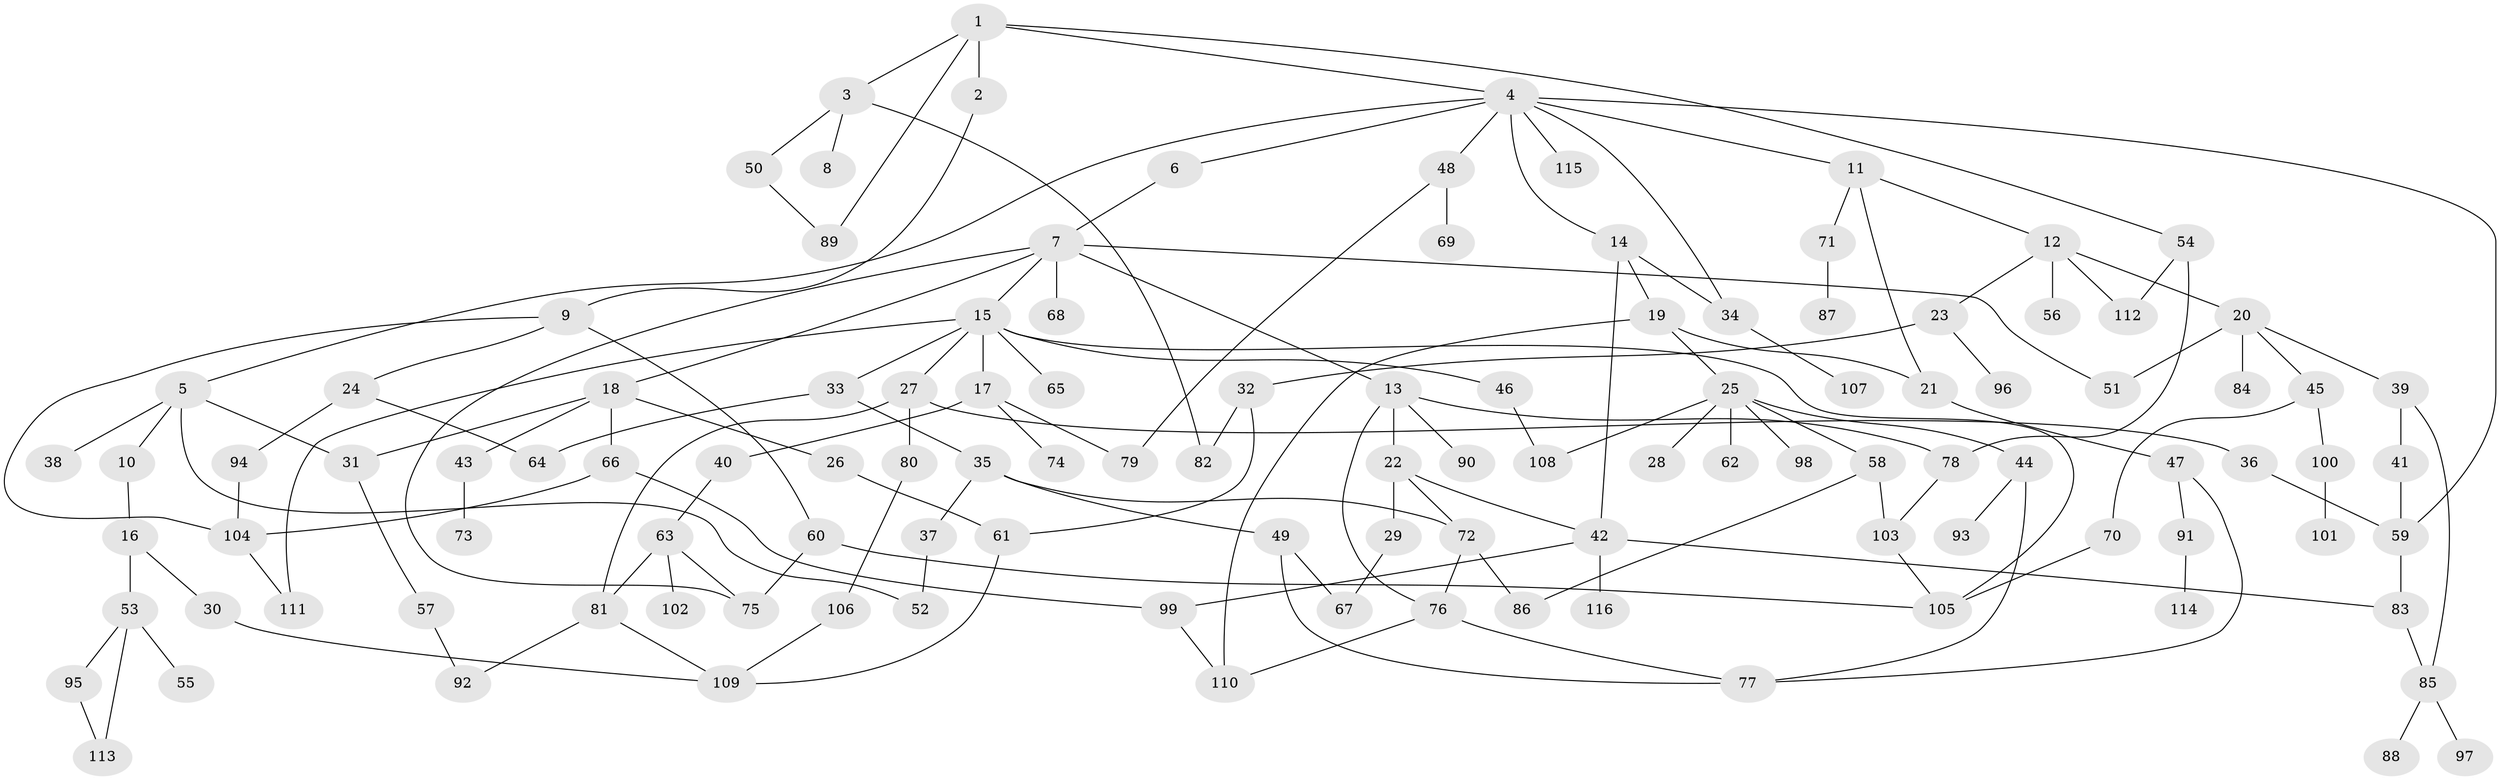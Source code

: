 // Generated by graph-tools (version 1.1) at 2025/10/02/27/25 16:10:54]
// undirected, 116 vertices, 158 edges
graph export_dot {
graph [start="1"]
  node [color=gray90,style=filled];
  1;
  2;
  3;
  4;
  5;
  6;
  7;
  8;
  9;
  10;
  11;
  12;
  13;
  14;
  15;
  16;
  17;
  18;
  19;
  20;
  21;
  22;
  23;
  24;
  25;
  26;
  27;
  28;
  29;
  30;
  31;
  32;
  33;
  34;
  35;
  36;
  37;
  38;
  39;
  40;
  41;
  42;
  43;
  44;
  45;
  46;
  47;
  48;
  49;
  50;
  51;
  52;
  53;
  54;
  55;
  56;
  57;
  58;
  59;
  60;
  61;
  62;
  63;
  64;
  65;
  66;
  67;
  68;
  69;
  70;
  71;
  72;
  73;
  74;
  75;
  76;
  77;
  78;
  79;
  80;
  81;
  82;
  83;
  84;
  85;
  86;
  87;
  88;
  89;
  90;
  91;
  92;
  93;
  94;
  95;
  96;
  97;
  98;
  99;
  100;
  101;
  102;
  103;
  104;
  105;
  106;
  107;
  108;
  109;
  110;
  111;
  112;
  113;
  114;
  115;
  116;
  1 -- 2;
  1 -- 3;
  1 -- 4;
  1 -- 54;
  1 -- 89;
  2 -- 9;
  3 -- 8;
  3 -- 50;
  3 -- 82;
  4 -- 5;
  4 -- 6;
  4 -- 11;
  4 -- 14;
  4 -- 48;
  4 -- 115;
  4 -- 34;
  4 -- 59;
  5 -- 10;
  5 -- 31;
  5 -- 38;
  5 -- 52;
  6 -- 7;
  7 -- 13;
  7 -- 15;
  7 -- 18;
  7 -- 51;
  7 -- 68;
  7 -- 75;
  9 -- 24;
  9 -- 60;
  9 -- 104;
  10 -- 16;
  11 -- 12;
  11 -- 21;
  11 -- 71;
  12 -- 20;
  12 -- 23;
  12 -- 56;
  12 -- 112;
  13 -- 22;
  13 -- 78;
  13 -- 90;
  13 -- 76;
  14 -- 19;
  14 -- 34;
  14 -- 42;
  15 -- 17;
  15 -- 27;
  15 -- 33;
  15 -- 46;
  15 -- 65;
  15 -- 111;
  15 -- 105;
  16 -- 30;
  16 -- 53;
  17 -- 40;
  17 -- 74;
  17 -- 79;
  18 -- 26;
  18 -- 43;
  18 -- 66;
  18 -- 31;
  19 -- 25;
  19 -- 21;
  19 -- 110;
  20 -- 39;
  20 -- 45;
  20 -- 84;
  20 -- 51;
  21 -- 47;
  22 -- 29;
  22 -- 72;
  22 -- 42;
  23 -- 32;
  23 -- 96;
  24 -- 64;
  24 -- 94;
  25 -- 28;
  25 -- 44;
  25 -- 58;
  25 -- 62;
  25 -- 98;
  25 -- 108;
  26 -- 61;
  27 -- 36;
  27 -- 80;
  27 -- 81;
  29 -- 67;
  30 -- 109;
  31 -- 57;
  32 -- 82;
  32 -- 61;
  33 -- 35;
  33 -- 64;
  34 -- 107;
  35 -- 37;
  35 -- 49;
  35 -- 72;
  36 -- 59;
  37 -- 52;
  39 -- 41;
  39 -- 85;
  40 -- 63;
  41 -- 59;
  42 -- 83;
  42 -- 99;
  42 -- 116;
  43 -- 73;
  44 -- 93;
  44 -- 77;
  45 -- 70;
  45 -- 100;
  46 -- 108;
  47 -- 91;
  47 -- 77;
  48 -- 69;
  48 -- 79;
  49 -- 67;
  49 -- 77;
  50 -- 89;
  53 -- 55;
  53 -- 95;
  53 -- 113;
  54 -- 78;
  54 -- 112;
  57 -- 92;
  58 -- 103;
  58 -- 86;
  59 -- 83;
  60 -- 105;
  60 -- 75;
  61 -- 109;
  63 -- 75;
  63 -- 102;
  63 -- 81;
  66 -- 104;
  66 -- 99;
  70 -- 105;
  71 -- 87;
  72 -- 76;
  72 -- 86;
  76 -- 77;
  76 -- 110;
  78 -- 103;
  80 -- 106;
  81 -- 92;
  81 -- 109;
  83 -- 85;
  85 -- 88;
  85 -- 97;
  91 -- 114;
  94 -- 104;
  95 -- 113;
  99 -- 110;
  100 -- 101;
  103 -- 105;
  104 -- 111;
  106 -- 109;
}
